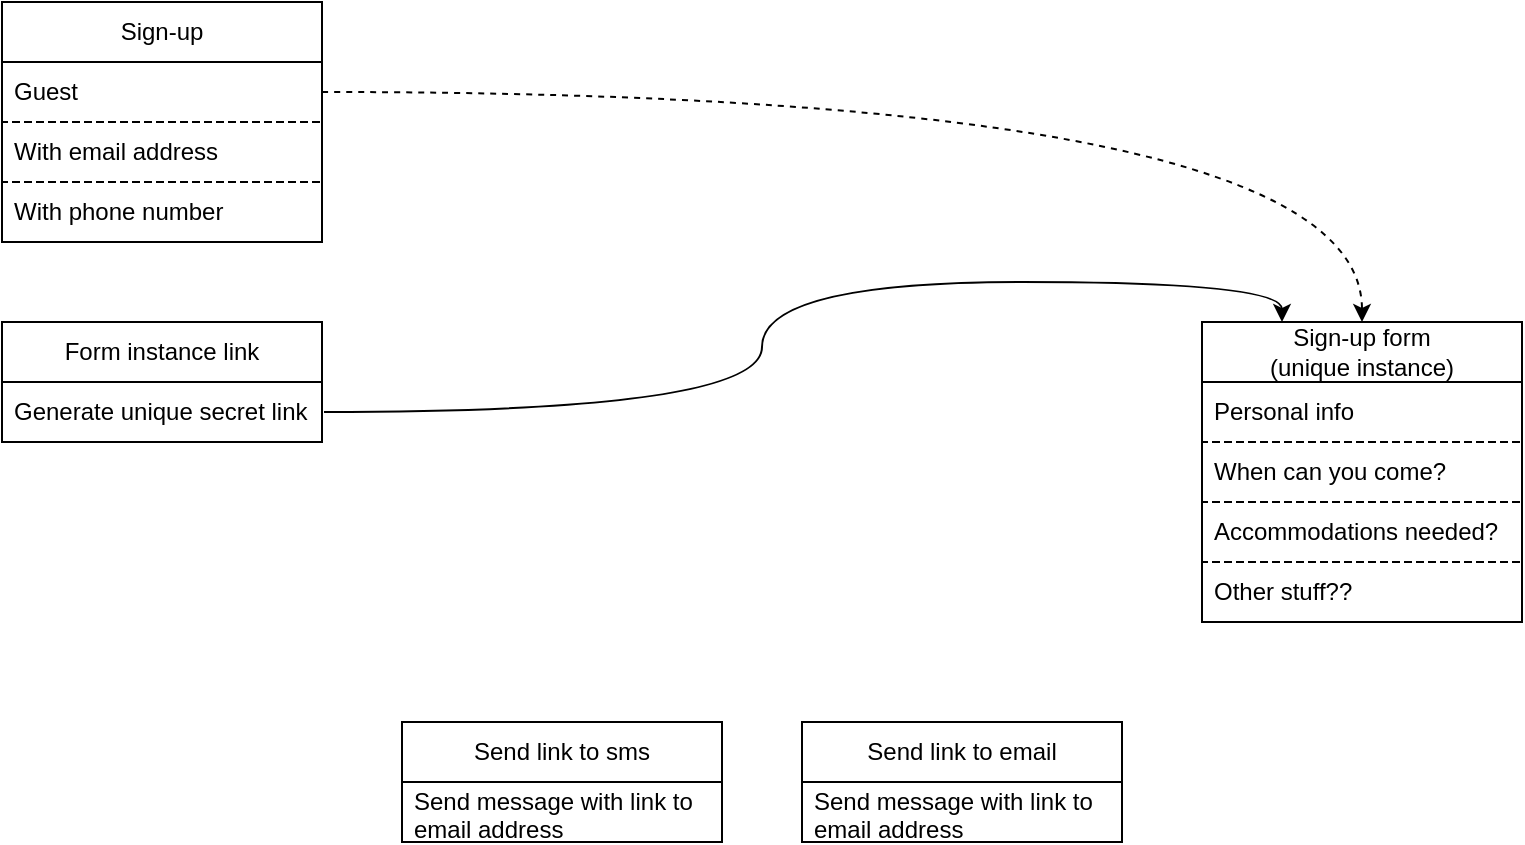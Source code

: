 <mxfile version="20.8.23" type="github">
  <diagram name="Page-1" id="5f0bae14-7c28-e335-631c-24af17079c00">
    <mxGraphModel dx="2954" dy="1155" grid="1" gridSize="10" guides="1" tooltips="1" connect="1" arrows="1" fold="1" page="1" pageScale="1" pageWidth="1100" pageHeight="850" background="none" math="0" shadow="0">
      <root>
        <mxCell id="0" />
        <mxCell id="1" parent="0" />
        <mxCell id="vFjxq-ZZOYanFInPDwxO-5" style="rounded=0;orthogonalLoop=1;jettySize=auto;html=1;exitX=1;exitY=0.5;exitDx=0;exitDy=0;edgeStyle=orthogonalEdgeStyle;curved=1;entryX=0.5;entryY=0;entryDx=0;entryDy=0;dashed=1;" edge="1" parent="1" source="vFjxq-ZZOYanFInPDwxO-2" target="vFjxq-ZZOYanFInPDwxO-6">
          <mxGeometry relative="1" as="geometry">
            <mxPoint x="440" y="85" as="targetPoint" />
          </mxGeometry>
        </mxCell>
        <mxCell id="vFjxq-ZZOYanFInPDwxO-1" value="Sign-up" style="swimlane;fontStyle=0;childLayout=stackLayout;horizontal=1;startSize=30;horizontalStack=0;resizeParent=1;resizeParentMax=0;resizeLast=0;collapsible=1;marginBottom=0;whiteSpace=wrap;html=1;" vertex="1" parent="1">
          <mxGeometry x="40" y="40" width="160" height="120" as="geometry" />
        </mxCell>
        <mxCell id="vFjxq-ZZOYanFInPDwxO-2" value="&lt;div&gt;Guest&lt;/div&gt;" style="text;strokeColor=default;fillColor=none;align=left;verticalAlign=middle;spacingLeft=4;spacingRight=4;overflow=hidden;points=[[0,0.5],[1,0.5]];portConstraint=eastwest;rotatable=0;whiteSpace=wrap;html=1;spacingBottom=0;dashed=1;" vertex="1" parent="vFjxq-ZZOYanFInPDwxO-1">
          <mxGeometry y="30" width="160" height="30" as="geometry" />
        </mxCell>
        <mxCell id="vFjxq-ZZOYanFInPDwxO-3" value="With email address" style="text;strokeColor=default;fillColor=none;align=left;verticalAlign=middle;spacingLeft=4;spacingRight=4;overflow=hidden;points=[[0,0.5],[1,0.5]];portConstraint=eastwest;rotatable=0;whiteSpace=wrap;html=1;spacingBottom=0;dashed=1;" vertex="1" parent="vFjxq-ZZOYanFInPDwxO-1">
          <mxGeometry y="60" width="160" height="30" as="geometry" />
        </mxCell>
        <mxCell id="vFjxq-ZZOYanFInPDwxO-19" value="With phone number" style="text;strokeColor=default;fillColor=none;align=left;verticalAlign=middle;spacingLeft=4;spacingRight=4;overflow=hidden;points=[[0,0.5],[1,0.5]];portConstraint=eastwest;rotatable=0;whiteSpace=wrap;html=1;spacingBottom=0;dashed=1;" vertex="1" parent="vFjxq-ZZOYanFInPDwxO-1">
          <mxGeometry y="90" width="160" height="30" as="geometry" />
        </mxCell>
        <mxCell id="vFjxq-ZZOYanFInPDwxO-6" value="&lt;div&gt;Sign-up form&lt;/div&gt;&lt;div&gt;(unique instance)&lt;br&gt;&lt;/div&gt;" style="swimlane;fontStyle=0;childLayout=stackLayout;horizontal=1;startSize=30;horizontalStack=0;resizeParent=1;resizeParentMax=0;resizeLast=0;collapsible=1;marginBottom=0;whiteSpace=wrap;html=1;" vertex="1" parent="1">
          <mxGeometry x="640" y="200" width="160" height="150" as="geometry" />
        </mxCell>
        <mxCell id="vFjxq-ZZOYanFInPDwxO-7" value="Personal info" style="text;strokeColor=default;fillColor=none;align=left;verticalAlign=middle;spacingLeft=4;spacingRight=4;overflow=hidden;points=[[0,0.5],[1,0.5]];portConstraint=eastwest;rotatable=0;whiteSpace=wrap;html=1;spacingBottom=0;dashed=1;" vertex="1" parent="vFjxq-ZZOYanFInPDwxO-6">
          <mxGeometry y="30" width="160" height="30" as="geometry" />
        </mxCell>
        <mxCell id="vFjxq-ZZOYanFInPDwxO-8" value="When can you come?" style="text;strokeColor=default;fillColor=none;align=left;verticalAlign=middle;spacingLeft=4;spacingRight=4;overflow=hidden;points=[[0,0.5],[1,0.5]];portConstraint=eastwest;rotatable=0;whiteSpace=wrap;html=1;spacingBottom=0;dashed=1;" vertex="1" parent="vFjxq-ZZOYanFInPDwxO-6">
          <mxGeometry y="60" width="160" height="30" as="geometry" />
        </mxCell>
        <mxCell id="vFjxq-ZZOYanFInPDwxO-9" value="Accommodations needed?" style="text;strokeColor=default;fillColor=none;align=left;verticalAlign=middle;spacingLeft=4;spacingRight=4;overflow=hidden;points=[[0,0.5],[1,0.5]];portConstraint=eastwest;rotatable=0;whiteSpace=wrap;html=1;spacingBottom=0;dashed=1;" vertex="1" parent="vFjxq-ZZOYanFInPDwxO-6">
          <mxGeometry y="90" width="160" height="30" as="geometry" />
        </mxCell>
        <mxCell id="vFjxq-ZZOYanFInPDwxO-27" value="Other stuff??" style="text;strokeColor=default;fillColor=none;align=left;verticalAlign=middle;spacingLeft=4;spacingRight=4;overflow=hidden;points=[[0,0.5],[1,0.5]];portConstraint=eastwest;rotatable=0;whiteSpace=wrap;html=1;spacingBottom=0;dashed=1;" vertex="1" parent="vFjxq-ZZOYanFInPDwxO-6">
          <mxGeometry y="120" width="160" height="30" as="geometry" />
        </mxCell>
        <mxCell id="vFjxq-ZZOYanFInPDwxO-14" value="Form instance link" style="swimlane;fontStyle=0;childLayout=stackLayout;horizontal=1;startSize=30;horizontalStack=0;resizeParent=1;resizeParentMax=0;resizeLast=0;collapsible=1;marginBottom=0;whiteSpace=wrap;html=1;spacingBottom=0;" vertex="1" parent="1">
          <mxGeometry x="40" y="200" width="160" height="60" as="geometry" />
        </mxCell>
        <mxCell id="vFjxq-ZZOYanFInPDwxO-15" value="Generate unique secret link" style="text;strokeColor=default;fillColor=none;align=left;verticalAlign=middle;spacingLeft=4;spacingRight=4;overflow=hidden;points=[[0,0.5],[1,0.5]];portConstraint=eastwest;rotatable=0;whiteSpace=wrap;html=1;spacingBottom=0;dashed=1;perimeterSpacing=1;" vertex="1" parent="vFjxq-ZZOYanFInPDwxO-14">
          <mxGeometry y="30" width="160" height="30" as="geometry" />
        </mxCell>
        <mxCell id="vFjxq-ZZOYanFInPDwxO-20" value="Send link to email" style="swimlane;fontStyle=0;childLayout=stackLayout;horizontal=1;startSize=30;horizontalStack=0;resizeParent=1;resizeParentMax=0;resizeLast=0;collapsible=1;marginBottom=0;whiteSpace=wrap;html=1;spacingBottom=0;" vertex="1" parent="1">
          <mxGeometry x="440" y="400" width="160" height="60" as="geometry" />
        </mxCell>
        <mxCell id="vFjxq-ZZOYanFInPDwxO-22" value="Send message with link to email address" style="text;strokeColor=default;fillColor=none;align=left;verticalAlign=middle;spacingLeft=4;spacingRight=4;overflow=hidden;points=[[0,0.5],[1,0.5]];portConstraint=eastwest;rotatable=0;whiteSpace=wrap;html=1;spacingBottom=0;dashed=1;" vertex="1" parent="vFjxq-ZZOYanFInPDwxO-20">
          <mxGeometry y="30" width="160" height="30" as="geometry" />
        </mxCell>
        <mxCell id="vFjxq-ZZOYanFInPDwxO-25" value="Send link to sms" style="swimlane;fontStyle=0;childLayout=stackLayout;horizontal=1;startSize=30;horizontalStack=0;resizeParent=1;resizeParentMax=0;resizeLast=0;collapsible=1;marginBottom=0;whiteSpace=wrap;html=1;spacingBottom=0;" vertex="1" parent="1">
          <mxGeometry x="240" y="400" width="160" height="60" as="geometry" />
        </mxCell>
        <mxCell id="vFjxq-ZZOYanFInPDwxO-26" value="Send message with link to email address" style="text;strokeColor=default;fillColor=none;align=left;verticalAlign=middle;spacingLeft=4;spacingRight=4;overflow=hidden;points=[[0,0.5],[1,0.5]];portConstraint=eastwest;rotatable=0;whiteSpace=wrap;html=1;spacingBottom=0;dashed=1;" vertex="1" parent="vFjxq-ZZOYanFInPDwxO-25">
          <mxGeometry y="30" width="160" height="30" as="geometry" />
        </mxCell>
        <mxCell id="vFjxq-ZZOYanFInPDwxO-28" style="edgeStyle=orthogonalEdgeStyle;curved=1;rounded=0;orthogonalLoop=1;jettySize=auto;html=1;exitX=1;exitY=0.5;exitDx=0;exitDy=0;entryX=0.25;entryY=0;entryDx=0;entryDy=0;fontFamily=Helvetica;fontSize=12;fontColor=default;" edge="1" parent="1" source="vFjxq-ZZOYanFInPDwxO-15" target="vFjxq-ZZOYanFInPDwxO-6">
          <mxGeometry relative="1" as="geometry" />
        </mxCell>
      </root>
    </mxGraphModel>
  </diagram>
</mxfile>
